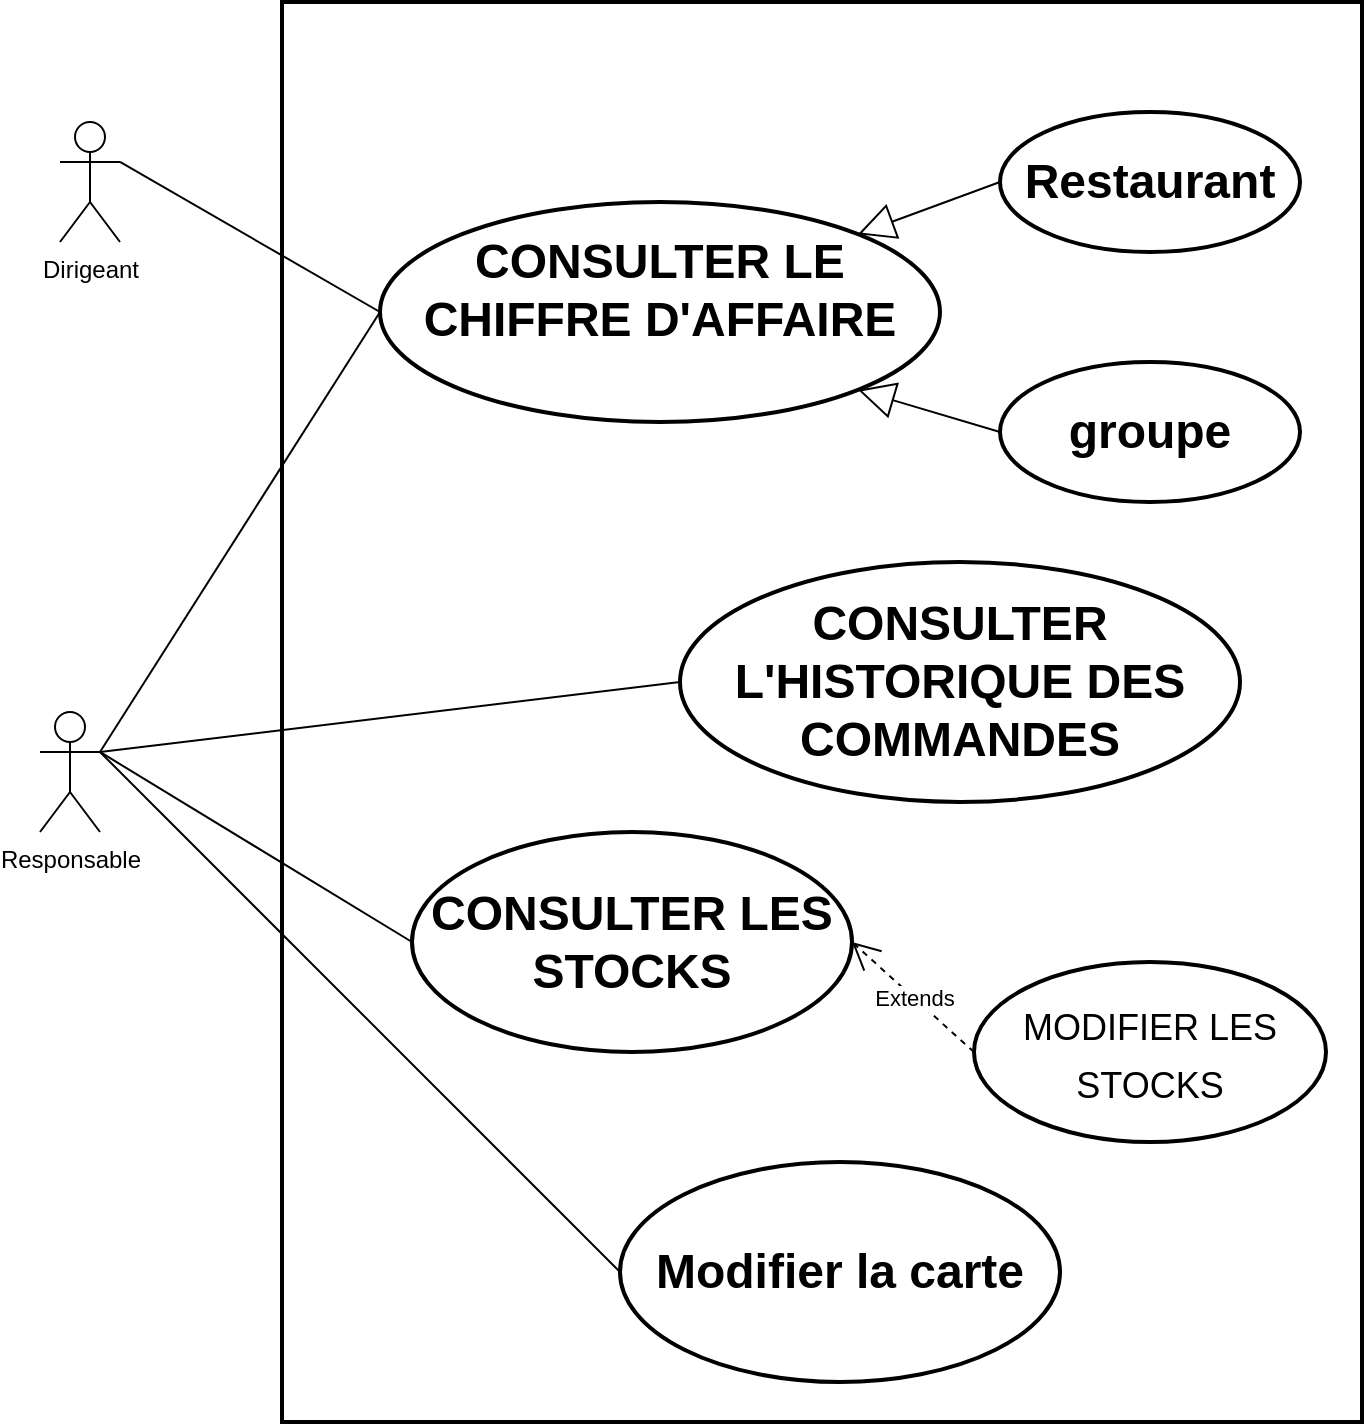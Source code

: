 <mxfile version="14.6.6" type="device"><diagram id="RoSEKng8TBDhv3NKGnTt" name="Page-1"><mxGraphModel dx="829" dy="671" grid="1" gridSize="10" guides="1" tooltips="1" connect="1" arrows="1" fold="1" page="1" pageScale="1" pageWidth="1169" pageHeight="1654" math="0" shadow="0"><root><mxCell id="0"/><mxCell id="1" parent="0"/><mxCell id="9135hEGTGO6mwQpHPEYn-95" value="" style="html=1;strokeWidth=2;" vertex="1" parent="1"><mxGeometry x="375" y="1190" width="540" height="710" as="geometry"/></mxCell><mxCell id="9135hEGTGO6mwQpHPEYn-96" value="Responsable" style="shape=umlActor;verticalLabelPosition=bottom;verticalAlign=top;html=1;" vertex="1" parent="1"><mxGeometry x="254" y="1545" width="30" height="60" as="geometry"/></mxCell><mxCell id="9135hEGTGO6mwQpHPEYn-97" value="" style="endArrow=none;endFill=1;endSize=12;html=1;exitX=1;exitY=0.333;exitDx=0;exitDy=0;exitPerimeter=0;entryX=0;entryY=0.5;entryDx=0;entryDy=0;" edge="1" parent="1" source="9135hEGTGO6mwQpHPEYn-96" target="9135hEGTGO6mwQpHPEYn-98"><mxGeometry width="160" relative="1" as="geometry"><mxPoint x="335" y="1830" as="sourcePoint"/><mxPoint x="465" y="1690" as="targetPoint"/></mxGeometry></mxCell><mxCell id="9135hEGTGO6mwQpHPEYn-98" value="&lt;h1&gt;Modifier la carte&lt;/h1&gt;" style="ellipse;whiteSpace=wrap;html=1;strokeWidth=2;" vertex="1" parent="1"><mxGeometry x="544" y="1770" width="220" height="110" as="geometry"/></mxCell><mxCell id="9135hEGTGO6mwQpHPEYn-99" value="&lt;h1&gt;CONSULTER LES STOCKS&lt;/h1&gt;" style="ellipse;whiteSpace=wrap;html=1;strokeWidth=2;" vertex="1" parent="1"><mxGeometry x="440" y="1605" width="220" height="110" as="geometry"/></mxCell><mxCell id="9135hEGTGO6mwQpHPEYn-100" value="" style="endArrow=none;endFill=1;endSize=12;html=1;exitX=1;exitY=0.333;exitDx=0;exitDy=0;exitPerimeter=0;entryX=0;entryY=0.5;entryDx=0;entryDy=0;" edge="1" parent="1" source="9135hEGTGO6mwQpHPEYn-96" target="9135hEGTGO6mwQpHPEYn-99"><mxGeometry width="160" relative="1" as="geometry"><mxPoint x="314" y="1840" as="sourcePoint"/><mxPoint x="665" y="1830" as="targetPoint"/></mxGeometry></mxCell><mxCell id="9135hEGTGO6mwQpHPEYn-101" value="&lt;h1&gt;CONSULTER L'HISTORIQUE DES COMMANDES&lt;/h1&gt;" style="ellipse;whiteSpace=wrap;html=1;strokeWidth=2;" vertex="1" parent="1"><mxGeometry x="574" y="1470" width="280" height="120" as="geometry"/></mxCell><mxCell id="9135hEGTGO6mwQpHPEYn-102" value="&lt;h2&gt;&lt;font style=&quot;font-size: 24px&quot;&gt;CONSULTER LE CHIFFRE D'AFFAIRE&lt;br&gt;&lt;/font&gt;&lt;br&gt;&lt;/h2&gt;" style="ellipse;whiteSpace=wrap;html=1;strokeWidth=2;" vertex="1" parent="1"><mxGeometry x="424" y="1290" width="280" height="110" as="geometry"/></mxCell><mxCell id="9135hEGTGO6mwQpHPEYn-103" value="" style="endArrow=none;endFill=1;endSize=12;html=1;exitX=1;exitY=0.333;exitDx=0;exitDy=0;exitPerimeter=0;entryX=0;entryY=0.5;entryDx=0;entryDy=0;" edge="1" parent="1" source="9135hEGTGO6mwQpHPEYn-96" target="9135hEGTGO6mwQpHPEYn-102"><mxGeometry width="160" relative="1" as="geometry"><mxPoint x="244" y="1715" as="sourcePoint"/><mxPoint x="414" y="1630" as="targetPoint"/></mxGeometry></mxCell><mxCell id="9135hEGTGO6mwQpHPEYn-104" value="" style="endArrow=none;endFill=1;endSize=12;html=1;exitX=1;exitY=0.333;exitDx=0;exitDy=0;exitPerimeter=0;entryX=0;entryY=0.5;entryDx=0;entryDy=0;" edge="1" parent="1" source="9135hEGTGO6mwQpHPEYn-96" target="9135hEGTGO6mwQpHPEYn-101"><mxGeometry width="160" relative="1" as="geometry"><mxPoint x="194" y="1720" as="sourcePoint"/><mxPoint x="354" y="1840" as="targetPoint"/></mxGeometry></mxCell><mxCell id="9135hEGTGO6mwQpHPEYn-105" value="Dirigeant" style="shape=umlActor;verticalLabelPosition=bottom;verticalAlign=top;html=1;" vertex="1" parent="1"><mxGeometry x="264" y="1250" width="30" height="60" as="geometry"/></mxCell><mxCell id="9135hEGTGO6mwQpHPEYn-106" value="" style="endArrow=none;endFill=1;endSize=12;html=1;exitX=1;exitY=0.333;exitDx=0;exitDy=0;exitPerimeter=0;entryX=0;entryY=0.5;entryDx=0;entryDy=0;" edge="1" parent="1" source="9135hEGTGO6mwQpHPEYn-105" target="9135hEGTGO6mwQpHPEYn-102"><mxGeometry width="160" relative="1" as="geometry"><mxPoint x="264" y="1470" as="sourcePoint"/><mxPoint x="424.0" y="1265" as="targetPoint"/></mxGeometry></mxCell><mxCell id="9135hEGTGO6mwQpHPEYn-107" value="&lt;h2&gt;&lt;font size=&quot;5&quot;&gt;groupe&lt;/font&gt;&lt;/h2&gt;" style="ellipse;whiteSpace=wrap;html=1;strokeWidth=2;" vertex="1" parent="1"><mxGeometry x="734" y="1370" width="150" height="70" as="geometry"/></mxCell><mxCell id="9135hEGTGO6mwQpHPEYn-108" value="&lt;h2&gt;&lt;font size=&quot;5&quot;&gt;Restaurant&lt;/font&gt;&lt;/h2&gt;" style="ellipse;whiteSpace=wrap;html=1;strokeWidth=2;" vertex="1" parent="1"><mxGeometry x="734" y="1245" width="150" height="70" as="geometry"/></mxCell><mxCell id="9135hEGTGO6mwQpHPEYn-109" value="" style="endArrow=block;endSize=16;endFill=0;html=1;exitX=0;exitY=0.5;exitDx=0;exitDy=0;entryX=1;entryY=0;entryDx=0;entryDy=0;" edge="1" parent="1" source="9135hEGTGO6mwQpHPEYn-108" target="9135hEGTGO6mwQpHPEYn-102"><mxGeometry width="160" relative="1" as="geometry"><mxPoint x="954" y="1264.29" as="sourcePoint"/><mxPoint x="1114" y="1264.29" as="targetPoint"/></mxGeometry></mxCell><mxCell id="9135hEGTGO6mwQpHPEYn-110" value="" style="endArrow=block;endSize=16;endFill=0;html=1;exitX=0;exitY=0.5;exitDx=0;exitDy=0;entryX=1;entryY=1;entryDx=0;entryDy=0;" edge="1" parent="1" source="9135hEGTGO6mwQpHPEYn-107" target="9135hEGTGO6mwQpHPEYn-102"><mxGeometry width="160" relative="1" as="geometry"><mxPoint x="744" y="1275" as="sourcePoint"/><mxPoint x="673.64" y="1316.364" as="targetPoint"/></mxGeometry></mxCell><mxCell id="9135hEGTGO6mwQpHPEYn-111" value="&lt;h1&gt;&lt;span style=&quot;font-weight: normal&quot;&gt;&lt;font style=&quot;font-size: 18px&quot;&gt;MODIFIER LES STOCKS&lt;/font&gt;&lt;/span&gt;&lt;/h1&gt;" style="ellipse;whiteSpace=wrap;html=1;strokeWidth=2;" vertex="1" parent="1"><mxGeometry x="721" y="1670" width="176" height="90" as="geometry"/></mxCell><mxCell id="9135hEGTGO6mwQpHPEYn-113" value="Extends" style="endArrow=open;endSize=12;dashed=1;html=1;entryX=1;entryY=0.5;entryDx=0;entryDy=0;exitX=0;exitY=0.5;exitDx=0;exitDy=0;" edge="1" parent="1" source="9135hEGTGO6mwQpHPEYn-111" target="9135hEGTGO6mwQpHPEYn-99"><mxGeometry width="160" relative="1" as="geometry"><mxPoint x="650" y="1760" as="sourcePoint"/><mxPoint x="810" y="1760" as="targetPoint"/></mxGeometry></mxCell></root></mxGraphModel></diagram></mxfile>